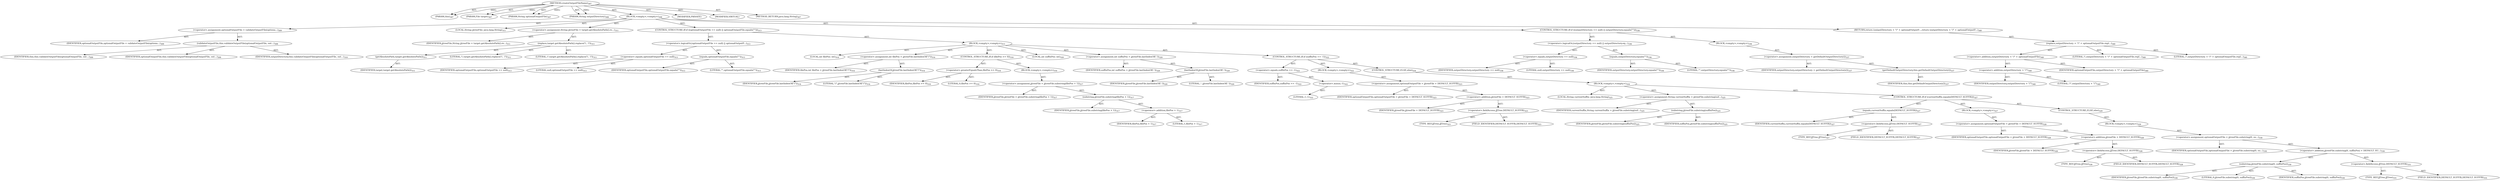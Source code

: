 digraph "createOutputFileName" {  
"111669149713" [label = <(METHOD,createOutputFileName)<SUB>307</SUB>> ]
"115964116997" [label = <(PARAM,this)<SUB>307</SUB>> ]
"115964117028" [label = <(PARAM,File target)<SUB>307</SUB>> ]
"115964117029" [label = <(PARAM,String optionalOutputFile)<SUB>307</SUB>> ]
"115964117030" [label = <(PARAM,String outputDirectory)<SUB>308</SUB>> ]
"25769803819" [label = <(BLOCK,&lt;empty&gt;,&lt;empty&gt;)<SUB>308</SUB>> ]
"30064771311" [label = <(&lt;operator&gt;.assignment,optionalOutputFile = validateOutputFile(optiona...)<SUB>309</SUB>> ]
"68719476905" [label = <(IDENTIFIER,optionalOutputFile,optionalOutputFile = validateOutputFile(optiona...)<SUB>309</SUB>> ]
"30064771312" [label = <(validateOutputFile,this.validateOutputFile(optionalOutputFile, out...)<SUB>309</SUB>> ]
"68719476747" [label = <(IDENTIFIER,this,this.validateOutputFile(optionalOutputFile, out...)<SUB>309</SUB>> ]
"68719476906" [label = <(IDENTIFIER,optionalOutputFile,this.validateOutputFile(optionalOutputFile, out...)<SUB>309</SUB>> ]
"68719476907" [label = <(IDENTIFIER,outputDirectory,this.validateOutputFile(optionalOutputFile, out...)<SUB>310</SUB>> ]
"94489280536" [label = <(LOCAL,String jjtreeFile: java.lang.String)<SUB>311</SUB>> ]
"30064771313" [label = <(&lt;operator&gt;.assignment,String jjtreeFile = target.getAbsolutePath().re...)<SUB>311</SUB>> ]
"68719476908" [label = <(IDENTIFIER,jjtreeFile,String jjtreeFile = target.getAbsolutePath().re...)<SUB>311</SUB>> ]
"30064771314" [label = <(replace,target.getAbsolutePath().replace('\\', '/'))<SUB>311</SUB>> ]
"30064771315" [label = <(getAbsolutePath,target.getAbsolutePath())<SUB>311</SUB>> ]
"68719476909" [label = <(IDENTIFIER,target,target.getAbsolutePath())<SUB>311</SUB>> ]
"90194313247" [label = <(LITERAL,'\\',target.getAbsolutePath().replace('\\', '/'))<SUB>311</SUB>> ]
"90194313248" [label = <(LITERAL,'/',target.getAbsolutePath().replace('\\', '/'))<SUB>311</SUB>> ]
"47244640266" [label = <(CONTROL_STRUCTURE,IF,if ((optionalOutputFile == null) || optionalOutputFile.equals(&quot;&quot;)))<SUB>313</SUB>> ]
"30064771316" [label = <(&lt;operator&gt;.logicalOr,(optionalOutputFile == null) || optionalOutputF...)<SUB>313</SUB>> ]
"30064771317" [label = <(&lt;operator&gt;.equals,optionalOutputFile == null)<SUB>313</SUB>> ]
"68719476910" [label = <(IDENTIFIER,optionalOutputFile,optionalOutputFile == null)<SUB>313</SUB>> ]
"90194313249" [label = <(LITERAL,null,optionalOutputFile == null)<SUB>313</SUB>> ]
"30064771318" [label = <(equals,optionalOutputFile.equals(&quot;&quot;))<SUB>313</SUB>> ]
"68719476911" [label = <(IDENTIFIER,optionalOutputFile,optionalOutputFile.equals(&quot;&quot;))<SUB>313</SUB>> ]
"90194313250" [label = <(LITERAL,&quot;&quot;,optionalOutputFile.equals(&quot;&quot;))<SUB>313</SUB>> ]
"25769803820" [label = <(BLOCK,&lt;empty&gt;,&lt;empty&gt;)<SUB>313</SUB>> ]
"94489280537" [label = <(LOCAL,int filePos: int)<SUB>314</SUB>> ]
"30064771319" [label = <(&lt;operator&gt;.assignment,int filePos = jjtreeFile.lastIndexOf(&quot;/&quot;))<SUB>314</SUB>> ]
"68719476912" [label = <(IDENTIFIER,filePos,int filePos = jjtreeFile.lastIndexOf(&quot;/&quot;))<SUB>314</SUB>> ]
"30064771320" [label = <(lastIndexOf,jjtreeFile.lastIndexOf(&quot;/&quot;))<SUB>314</SUB>> ]
"68719476913" [label = <(IDENTIFIER,jjtreeFile,jjtreeFile.lastIndexOf(&quot;/&quot;))<SUB>314</SUB>> ]
"90194313251" [label = <(LITERAL,&quot;/&quot;,jjtreeFile.lastIndexOf(&quot;/&quot;))<SUB>314</SUB>> ]
"47244640267" [label = <(CONTROL_STRUCTURE,IF,if (filePos &gt;= 0))<SUB>316</SUB>> ]
"30064771321" [label = <(&lt;operator&gt;.greaterEqualsThan,filePos &gt;= 0)<SUB>316</SUB>> ]
"68719476914" [label = <(IDENTIFIER,filePos,filePos &gt;= 0)<SUB>316</SUB>> ]
"90194313252" [label = <(LITERAL,0,filePos &gt;= 0)<SUB>316</SUB>> ]
"25769803821" [label = <(BLOCK,&lt;empty&gt;,&lt;empty&gt;)<SUB>316</SUB>> ]
"30064771322" [label = <(&lt;operator&gt;.assignment,jjtreeFile = jjtreeFile.substring(filePos + 1))<SUB>317</SUB>> ]
"68719476915" [label = <(IDENTIFIER,jjtreeFile,jjtreeFile = jjtreeFile.substring(filePos + 1))<SUB>317</SUB>> ]
"30064771323" [label = <(substring,jjtreeFile.substring(filePos + 1))<SUB>317</SUB>> ]
"68719476916" [label = <(IDENTIFIER,jjtreeFile,jjtreeFile.substring(filePos + 1))<SUB>317</SUB>> ]
"30064771324" [label = <(&lt;operator&gt;.addition,filePos + 1)<SUB>317</SUB>> ]
"68719476917" [label = <(IDENTIFIER,filePos,filePos + 1)<SUB>317</SUB>> ]
"90194313253" [label = <(LITERAL,1,filePos + 1)<SUB>317</SUB>> ]
"94489280538" [label = <(LOCAL,int suffixPos: int)<SUB>320</SUB>> ]
"30064771325" [label = <(&lt;operator&gt;.assignment,int suffixPos = jjtreeFile.lastIndexOf('.'))<SUB>320</SUB>> ]
"68719476918" [label = <(IDENTIFIER,suffixPos,int suffixPos = jjtreeFile.lastIndexOf('.'))<SUB>320</SUB>> ]
"30064771326" [label = <(lastIndexOf,jjtreeFile.lastIndexOf('.'))<SUB>320</SUB>> ]
"68719476919" [label = <(IDENTIFIER,jjtreeFile,jjtreeFile.lastIndexOf('.'))<SUB>320</SUB>> ]
"90194313254" [label = <(LITERAL,'.',jjtreeFile.lastIndexOf('.'))<SUB>320</SUB>> ]
"47244640268" [label = <(CONTROL_STRUCTURE,IF,if (suffixPos == -1))<SUB>322</SUB>> ]
"30064771327" [label = <(&lt;operator&gt;.equals,suffixPos == -1)<SUB>322</SUB>> ]
"68719476920" [label = <(IDENTIFIER,suffixPos,suffixPos == -1)<SUB>322</SUB>> ]
"30064771328" [label = <(&lt;operator&gt;.minus,-1)<SUB>322</SUB>> ]
"90194313255" [label = <(LITERAL,1,-1)<SUB>322</SUB>> ]
"25769803822" [label = <(BLOCK,&lt;empty&gt;,&lt;empty&gt;)<SUB>322</SUB>> ]
"30064771329" [label = <(&lt;operator&gt;.assignment,optionalOutputFile = jjtreeFile + DEFAULT_SUFFIX)<SUB>323</SUB>> ]
"68719476921" [label = <(IDENTIFIER,optionalOutputFile,optionalOutputFile = jjtreeFile + DEFAULT_SUFFIX)<SUB>323</SUB>> ]
"30064771330" [label = <(&lt;operator&gt;.addition,jjtreeFile + DEFAULT_SUFFIX)<SUB>323</SUB>> ]
"68719476922" [label = <(IDENTIFIER,jjtreeFile,jjtreeFile + DEFAULT_SUFFIX)<SUB>323</SUB>> ]
"30064771331" [label = <(&lt;operator&gt;.fieldAccess,JJTree.DEFAULT_SUFFIX)<SUB>323</SUB>> ]
"180388626445" [label = <(TYPE_REF,JJTree,JJTree)<SUB>323</SUB>> ]
"55834574921" [label = <(FIELD_IDENTIFIER,DEFAULT_SUFFIX,DEFAULT_SUFFIX)<SUB>323</SUB>> ]
"47244640269" [label = <(CONTROL_STRUCTURE,ELSE,else)<SUB>324</SUB>> ]
"25769803823" [label = <(BLOCK,&lt;empty&gt;,&lt;empty&gt;)<SUB>324</SUB>> ]
"94489280539" [label = <(LOCAL,String currentSuffix: java.lang.String)<SUB>325</SUB>> ]
"30064771332" [label = <(&lt;operator&gt;.assignment,String currentSuffix = jjtreeFile.substring(suf...)<SUB>325</SUB>> ]
"68719476923" [label = <(IDENTIFIER,currentSuffix,String currentSuffix = jjtreeFile.substring(suf...)<SUB>325</SUB>> ]
"30064771333" [label = <(substring,jjtreeFile.substring(suffixPos))<SUB>325</SUB>> ]
"68719476924" [label = <(IDENTIFIER,jjtreeFile,jjtreeFile.substring(suffixPos))<SUB>325</SUB>> ]
"68719476925" [label = <(IDENTIFIER,suffixPos,jjtreeFile.substring(suffixPos))<SUB>325</SUB>> ]
"47244640270" [label = <(CONTROL_STRUCTURE,IF,if (currentSuffix.equals(DEFAULT_SUFFIX)))<SUB>327</SUB>> ]
"30064771334" [label = <(equals,currentSuffix.equals(DEFAULT_SUFFIX))<SUB>327</SUB>> ]
"68719476926" [label = <(IDENTIFIER,currentSuffix,currentSuffix.equals(DEFAULT_SUFFIX))<SUB>327</SUB>> ]
"30064771335" [label = <(&lt;operator&gt;.fieldAccess,JJTree.DEFAULT_SUFFIX)<SUB>327</SUB>> ]
"180388626446" [label = <(TYPE_REF,JJTree,JJTree)<SUB>327</SUB>> ]
"55834574922" [label = <(FIELD_IDENTIFIER,DEFAULT_SUFFIX,DEFAULT_SUFFIX)<SUB>327</SUB>> ]
"25769803824" [label = <(BLOCK,&lt;empty&gt;,&lt;empty&gt;)<SUB>327</SUB>> ]
"30064771336" [label = <(&lt;operator&gt;.assignment,optionalOutputFile = jjtreeFile + DEFAULT_SUFFIX)<SUB>328</SUB>> ]
"68719476927" [label = <(IDENTIFIER,optionalOutputFile,optionalOutputFile = jjtreeFile + DEFAULT_SUFFIX)<SUB>328</SUB>> ]
"30064771337" [label = <(&lt;operator&gt;.addition,jjtreeFile + DEFAULT_SUFFIX)<SUB>328</SUB>> ]
"68719476928" [label = <(IDENTIFIER,jjtreeFile,jjtreeFile + DEFAULT_SUFFIX)<SUB>328</SUB>> ]
"30064771338" [label = <(&lt;operator&gt;.fieldAccess,JJTree.DEFAULT_SUFFIX)<SUB>328</SUB>> ]
"180388626447" [label = <(TYPE_REF,JJTree,JJTree)<SUB>328</SUB>> ]
"55834574923" [label = <(FIELD_IDENTIFIER,DEFAULT_SUFFIX,DEFAULT_SUFFIX)<SUB>328</SUB>> ]
"47244640271" [label = <(CONTROL_STRUCTURE,ELSE,else)<SUB>329</SUB>> ]
"25769803825" [label = <(BLOCK,&lt;empty&gt;,&lt;empty&gt;)<SUB>329</SUB>> ]
"30064771339" [label = <(&lt;operator&gt;.assignment,optionalOutputFile = jjtreeFile.substring(0, su...)<SUB>330</SUB>> ]
"68719476929" [label = <(IDENTIFIER,optionalOutputFile,optionalOutputFile = jjtreeFile.substring(0, su...)<SUB>330</SUB>> ]
"30064771340" [label = <(&lt;operator&gt;.addition,jjtreeFile.substring(0, suffixPos) + DEFAULT_SU...)<SUB>330</SUB>> ]
"30064771341" [label = <(substring,jjtreeFile.substring(0, suffixPos))<SUB>330</SUB>> ]
"68719476930" [label = <(IDENTIFIER,jjtreeFile,jjtreeFile.substring(0, suffixPos))<SUB>330</SUB>> ]
"90194313256" [label = <(LITERAL,0,jjtreeFile.substring(0, suffixPos))<SUB>330</SUB>> ]
"68719476931" [label = <(IDENTIFIER,suffixPos,jjtreeFile.substring(0, suffixPos))<SUB>330</SUB>> ]
"30064771342" [label = <(&lt;operator&gt;.fieldAccess,JJTree.DEFAULT_SUFFIX)<SUB>331</SUB>> ]
"180388626448" [label = <(TYPE_REF,JJTree,JJTree)<SUB>331</SUB>> ]
"55834574924" [label = <(FIELD_IDENTIFIER,DEFAULT_SUFFIX,DEFAULT_SUFFIX)<SUB>331</SUB>> ]
"47244640272" [label = <(CONTROL_STRUCTURE,IF,if ((outputDirectory == null) || outputDirectory.equals(&quot;&quot;)))<SUB>336</SUB>> ]
"30064771343" [label = <(&lt;operator&gt;.logicalOr,(outputDirectory == null) || outputDirectory.eq...)<SUB>336</SUB>> ]
"30064771344" [label = <(&lt;operator&gt;.equals,outputDirectory == null)<SUB>336</SUB>> ]
"68719476932" [label = <(IDENTIFIER,outputDirectory,outputDirectory == null)<SUB>336</SUB>> ]
"90194313257" [label = <(LITERAL,null,outputDirectory == null)<SUB>336</SUB>> ]
"30064771345" [label = <(equals,outputDirectory.equals(&quot;&quot;))<SUB>336</SUB>> ]
"68719476933" [label = <(IDENTIFIER,outputDirectory,outputDirectory.equals(&quot;&quot;))<SUB>336</SUB>> ]
"90194313258" [label = <(LITERAL,&quot;&quot;,outputDirectory.equals(&quot;&quot;))<SUB>336</SUB>> ]
"25769803826" [label = <(BLOCK,&lt;empty&gt;,&lt;empty&gt;)<SUB>336</SUB>> ]
"30064771346" [label = <(&lt;operator&gt;.assignment,outputDirectory = getDefaultOutputDirectory())<SUB>337</SUB>> ]
"68719476934" [label = <(IDENTIFIER,outputDirectory,outputDirectory = getDefaultOutputDirectory())<SUB>337</SUB>> ]
"30064771347" [label = <(getDefaultOutputDirectory,this.getDefaultOutputDirectory())<SUB>337</SUB>> ]
"68719476748" [label = <(IDENTIFIER,this,this.getDefaultOutputDirectory())<SUB>337</SUB>> ]
"146028888065" [label = <(RETURN,return (outputDirectory + &quot;/&quot; + optionalOutputF...,return (outputDirectory + &quot;/&quot; + optionalOutputF...)<SUB>340</SUB>> ]
"30064771348" [label = <(replace,outputDirectory + &quot;/&quot; + optionalOutputFile.repl...)<SUB>340</SUB>> ]
"30064771349" [label = <(&lt;operator&gt;.addition,outputDirectory + &quot;/&quot; + optionalOutputFile)<SUB>340</SUB>> ]
"30064771350" [label = <(&lt;operator&gt;.addition,outputDirectory + &quot;/&quot;)<SUB>340</SUB>> ]
"68719476935" [label = <(IDENTIFIER,outputDirectory,outputDirectory + &quot;/&quot;)<SUB>340</SUB>> ]
"90194313259" [label = <(LITERAL,&quot;/&quot;,outputDirectory + &quot;/&quot;)<SUB>340</SUB>> ]
"68719476936" [label = <(IDENTIFIER,optionalOutputFile,outputDirectory + &quot;/&quot; + optionalOutputFile)<SUB>340</SUB>> ]
"90194313260" [label = <(LITERAL,'\\',outputDirectory + &quot;/&quot; + optionalOutputFile.repl...)<SUB>340</SUB>> ]
"90194313261" [label = <(LITERAL,'/',outputDirectory + &quot;/&quot; + optionalOutputFile.repl...)<SUB>340</SUB>> ]
"133143986242" [label = <(MODIFIER,PRIVATE)> ]
"133143986243" [label = <(MODIFIER,VIRTUAL)> ]
"128849018897" [label = <(METHOD_RETURN,java.lang.String)<SUB>307</SUB>> ]
  "111669149713" -> "115964116997"  [ label = "AST: "] 
  "111669149713" -> "115964117028"  [ label = "AST: "] 
  "111669149713" -> "115964117029"  [ label = "AST: "] 
  "111669149713" -> "115964117030"  [ label = "AST: "] 
  "111669149713" -> "25769803819"  [ label = "AST: "] 
  "111669149713" -> "133143986242"  [ label = "AST: "] 
  "111669149713" -> "133143986243"  [ label = "AST: "] 
  "111669149713" -> "128849018897"  [ label = "AST: "] 
  "25769803819" -> "30064771311"  [ label = "AST: "] 
  "25769803819" -> "94489280536"  [ label = "AST: "] 
  "25769803819" -> "30064771313"  [ label = "AST: "] 
  "25769803819" -> "47244640266"  [ label = "AST: "] 
  "25769803819" -> "47244640272"  [ label = "AST: "] 
  "25769803819" -> "146028888065"  [ label = "AST: "] 
  "30064771311" -> "68719476905"  [ label = "AST: "] 
  "30064771311" -> "30064771312"  [ label = "AST: "] 
  "30064771312" -> "68719476747"  [ label = "AST: "] 
  "30064771312" -> "68719476906"  [ label = "AST: "] 
  "30064771312" -> "68719476907"  [ label = "AST: "] 
  "30064771313" -> "68719476908"  [ label = "AST: "] 
  "30064771313" -> "30064771314"  [ label = "AST: "] 
  "30064771314" -> "30064771315"  [ label = "AST: "] 
  "30064771314" -> "90194313247"  [ label = "AST: "] 
  "30064771314" -> "90194313248"  [ label = "AST: "] 
  "30064771315" -> "68719476909"  [ label = "AST: "] 
  "47244640266" -> "30064771316"  [ label = "AST: "] 
  "47244640266" -> "25769803820"  [ label = "AST: "] 
  "30064771316" -> "30064771317"  [ label = "AST: "] 
  "30064771316" -> "30064771318"  [ label = "AST: "] 
  "30064771317" -> "68719476910"  [ label = "AST: "] 
  "30064771317" -> "90194313249"  [ label = "AST: "] 
  "30064771318" -> "68719476911"  [ label = "AST: "] 
  "30064771318" -> "90194313250"  [ label = "AST: "] 
  "25769803820" -> "94489280537"  [ label = "AST: "] 
  "25769803820" -> "30064771319"  [ label = "AST: "] 
  "25769803820" -> "47244640267"  [ label = "AST: "] 
  "25769803820" -> "94489280538"  [ label = "AST: "] 
  "25769803820" -> "30064771325"  [ label = "AST: "] 
  "25769803820" -> "47244640268"  [ label = "AST: "] 
  "30064771319" -> "68719476912"  [ label = "AST: "] 
  "30064771319" -> "30064771320"  [ label = "AST: "] 
  "30064771320" -> "68719476913"  [ label = "AST: "] 
  "30064771320" -> "90194313251"  [ label = "AST: "] 
  "47244640267" -> "30064771321"  [ label = "AST: "] 
  "47244640267" -> "25769803821"  [ label = "AST: "] 
  "30064771321" -> "68719476914"  [ label = "AST: "] 
  "30064771321" -> "90194313252"  [ label = "AST: "] 
  "25769803821" -> "30064771322"  [ label = "AST: "] 
  "30064771322" -> "68719476915"  [ label = "AST: "] 
  "30064771322" -> "30064771323"  [ label = "AST: "] 
  "30064771323" -> "68719476916"  [ label = "AST: "] 
  "30064771323" -> "30064771324"  [ label = "AST: "] 
  "30064771324" -> "68719476917"  [ label = "AST: "] 
  "30064771324" -> "90194313253"  [ label = "AST: "] 
  "30064771325" -> "68719476918"  [ label = "AST: "] 
  "30064771325" -> "30064771326"  [ label = "AST: "] 
  "30064771326" -> "68719476919"  [ label = "AST: "] 
  "30064771326" -> "90194313254"  [ label = "AST: "] 
  "47244640268" -> "30064771327"  [ label = "AST: "] 
  "47244640268" -> "25769803822"  [ label = "AST: "] 
  "47244640268" -> "47244640269"  [ label = "AST: "] 
  "30064771327" -> "68719476920"  [ label = "AST: "] 
  "30064771327" -> "30064771328"  [ label = "AST: "] 
  "30064771328" -> "90194313255"  [ label = "AST: "] 
  "25769803822" -> "30064771329"  [ label = "AST: "] 
  "30064771329" -> "68719476921"  [ label = "AST: "] 
  "30064771329" -> "30064771330"  [ label = "AST: "] 
  "30064771330" -> "68719476922"  [ label = "AST: "] 
  "30064771330" -> "30064771331"  [ label = "AST: "] 
  "30064771331" -> "180388626445"  [ label = "AST: "] 
  "30064771331" -> "55834574921"  [ label = "AST: "] 
  "47244640269" -> "25769803823"  [ label = "AST: "] 
  "25769803823" -> "94489280539"  [ label = "AST: "] 
  "25769803823" -> "30064771332"  [ label = "AST: "] 
  "25769803823" -> "47244640270"  [ label = "AST: "] 
  "30064771332" -> "68719476923"  [ label = "AST: "] 
  "30064771332" -> "30064771333"  [ label = "AST: "] 
  "30064771333" -> "68719476924"  [ label = "AST: "] 
  "30064771333" -> "68719476925"  [ label = "AST: "] 
  "47244640270" -> "30064771334"  [ label = "AST: "] 
  "47244640270" -> "25769803824"  [ label = "AST: "] 
  "47244640270" -> "47244640271"  [ label = "AST: "] 
  "30064771334" -> "68719476926"  [ label = "AST: "] 
  "30064771334" -> "30064771335"  [ label = "AST: "] 
  "30064771335" -> "180388626446"  [ label = "AST: "] 
  "30064771335" -> "55834574922"  [ label = "AST: "] 
  "25769803824" -> "30064771336"  [ label = "AST: "] 
  "30064771336" -> "68719476927"  [ label = "AST: "] 
  "30064771336" -> "30064771337"  [ label = "AST: "] 
  "30064771337" -> "68719476928"  [ label = "AST: "] 
  "30064771337" -> "30064771338"  [ label = "AST: "] 
  "30064771338" -> "180388626447"  [ label = "AST: "] 
  "30064771338" -> "55834574923"  [ label = "AST: "] 
  "47244640271" -> "25769803825"  [ label = "AST: "] 
  "25769803825" -> "30064771339"  [ label = "AST: "] 
  "30064771339" -> "68719476929"  [ label = "AST: "] 
  "30064771339" -> "30064771340"  [ label = "AST: "] 
  "30064771340" -> "30064771341"  [ label = "AST: "] 
  "30064771340" -> "30064771342"  [ label = "AST: "] 
  "30064771341" -> "68719476930"  [ label = "AST: "] 
  "30064771341" -> "90194313256"  [ label = "AST: "] 
  "30064771341" -> "68719476931"  [ label = "AST: "] 
  "30064771342" -> "180388626448"  [ label = "AST: "] 
  "30064771342" -> "55834574924"  [ label = "AST: "] 
  "47244640272" -> "30064771343"  [ label = "AST: "] 
  "47244640272" -> "25769803826"  [ label = "AST: "] 
  "30064771343" -> "30064771344"  [ label = "AST: "] 
  "30064771343" -> "30064771345"  [ label = "AST: "] 
  "30064771344" -> "68719476932"  [ label = "AST: "] 
  "30064771344" -> "90194313257"  [ label = "AST: "] 
  "30064771345" -> "68719476933"  [ label = "AST: "] 
  "30064771345" -> "90194313258"  [ label = "AST: "] 
  "25769803826" -> "30064771346"  [ label = "AST: "] 
  "30064771346" -> "68719476934"  [ label = "AST: "] 
  "30064771346" -> "30064771347"  [ label = "AST: "] 
  "30064771347" -> "68719476748"  [ label = "AST: "] 
  "146028888065" -> "30064771348"  [ label = "AST: "] 
  "30064771348" -> "30064771349"  [ label = "AST: "] 
  "30064771348" -> "90194313260"  [ label = "AST: "] 
  "30064771348" -> "90194313261"  [ label = "AST: "] 
  "30064771349" -> "30064771350"  [ label = "AST: "] 
  "30064771349" -> "68719476936"  [ label = "AST: "] 
  "30064771350" -> "68719476935"  [ label = "AST: "] 
  "30064771350" -> "90194313259"  [ label = "AST: "] 
  "111669149713" -> "115964116997"  [ label = "DDG: "] 
  "111669149713" -> "115964117028"  [ label = "DDG: "] 
  "111669149713" -> "115964117029"  [ label = "DDG: "] 
  "111669149713" -> "115964117030"  [ label = "DDG: "] 
}
